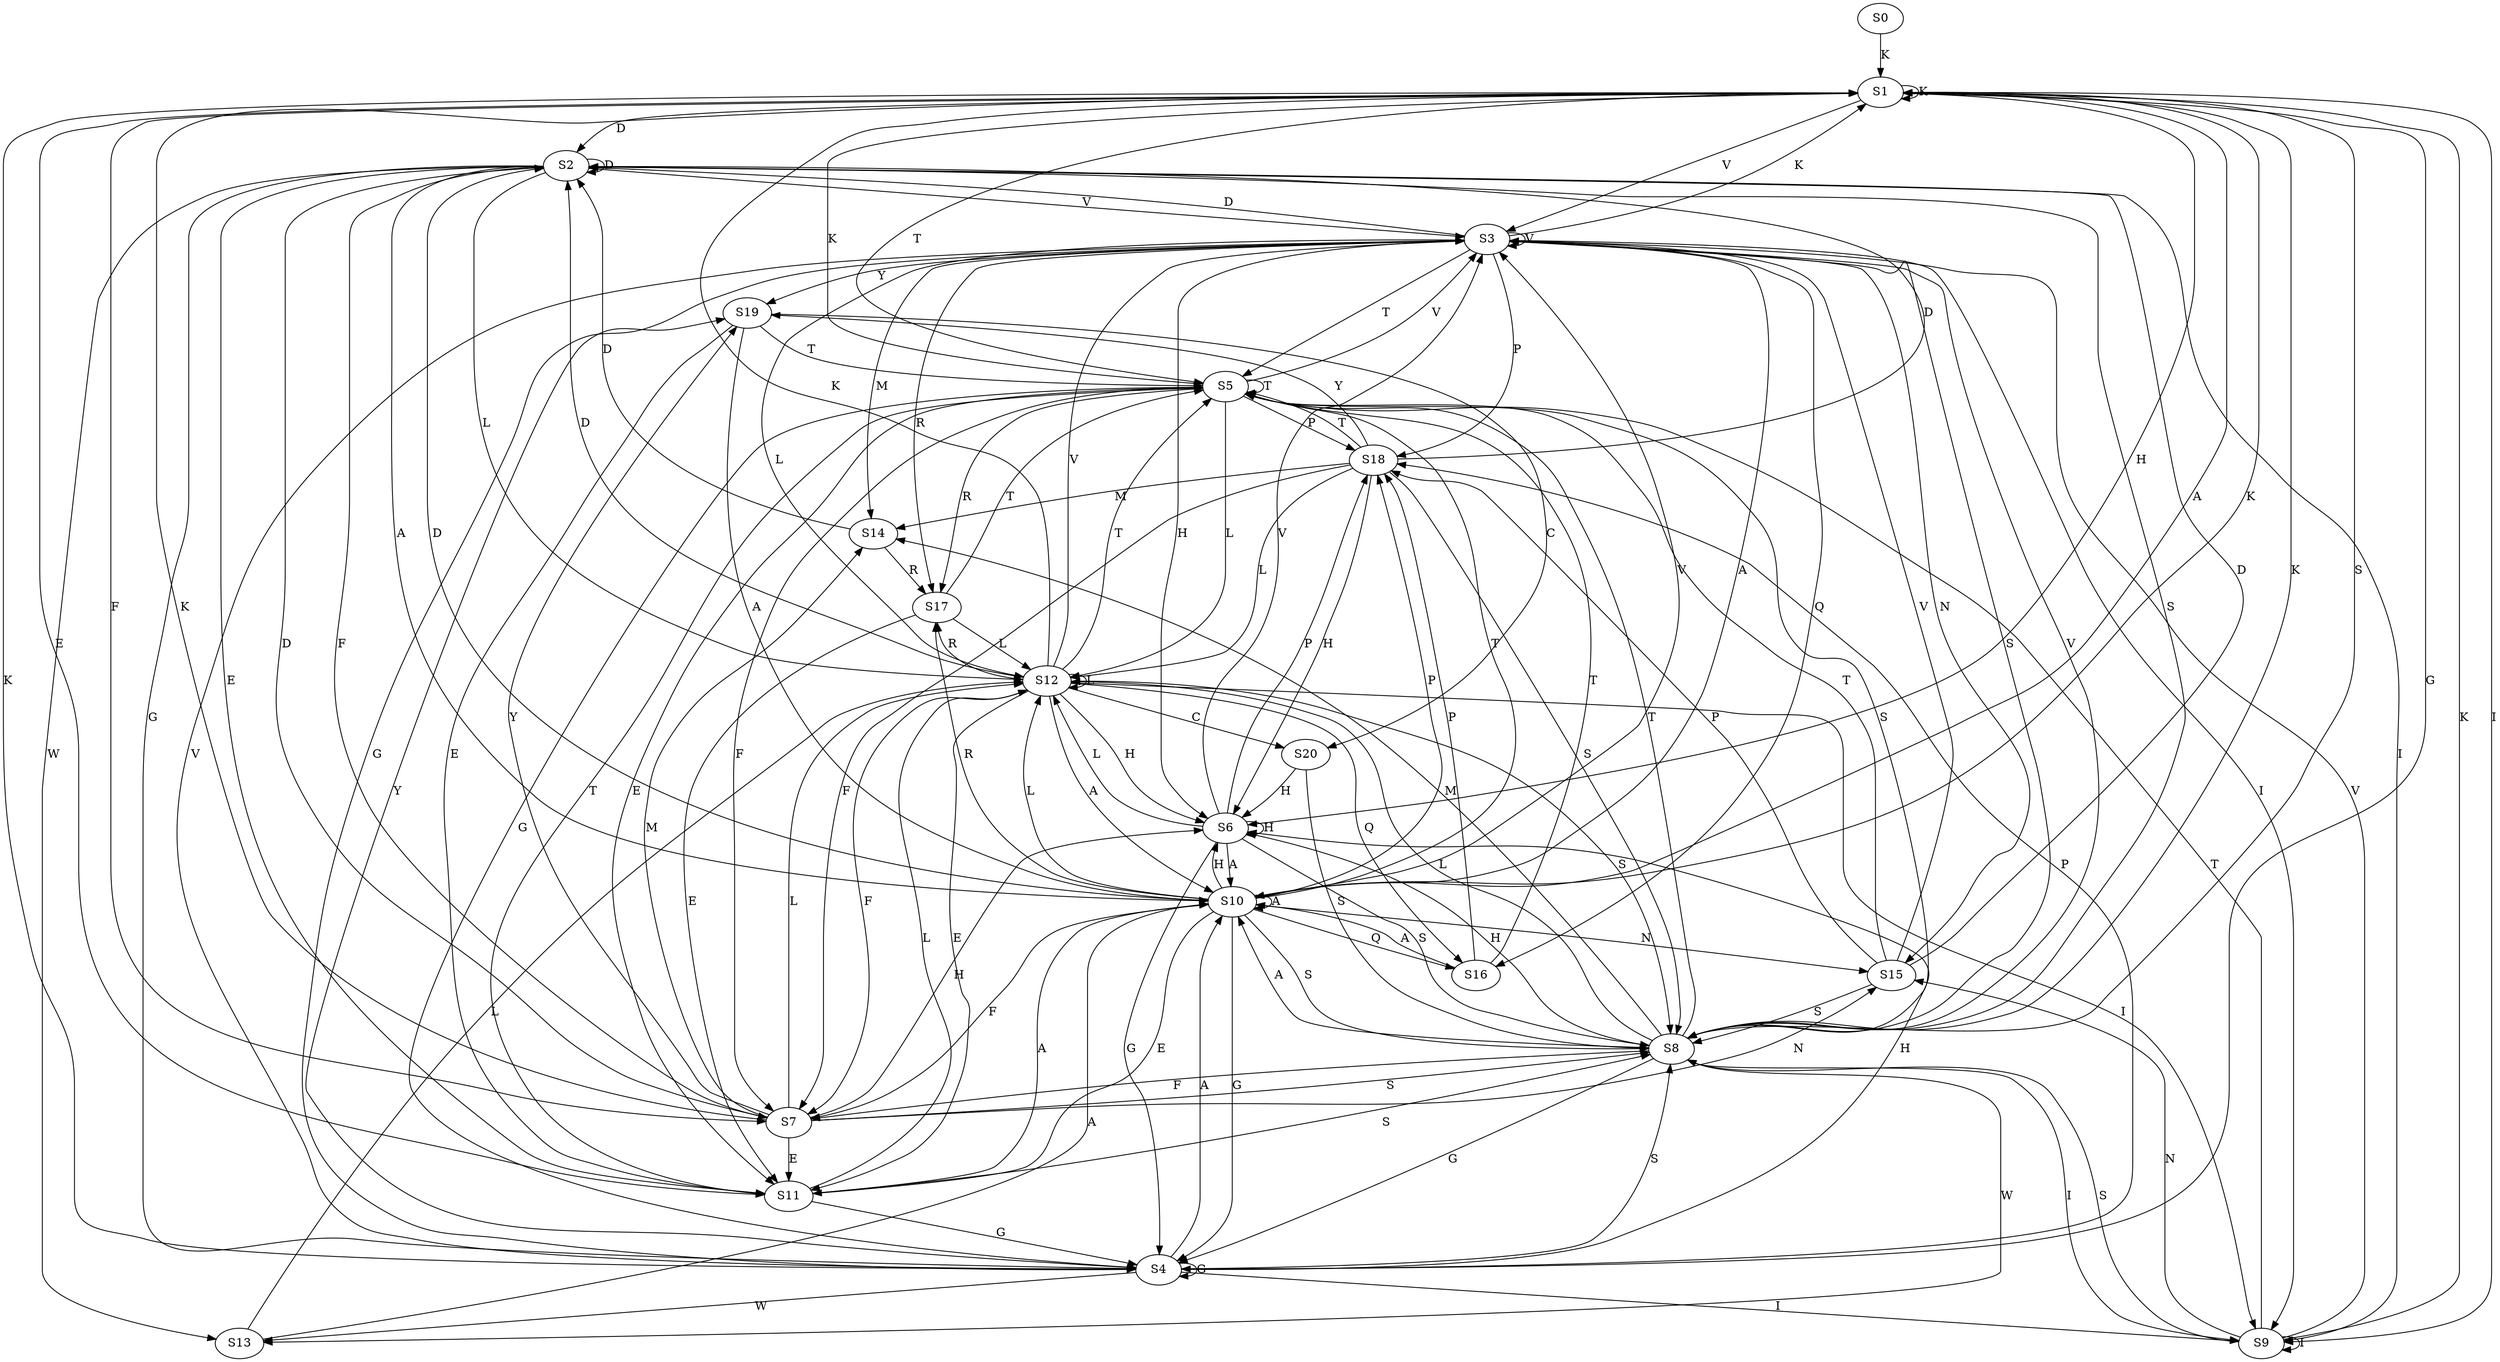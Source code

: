 strict digraph  {
	S0 -> S1 [ label = K ];
	S1 -> S2 [ label = D ];
	S1 -> S3 [ label = V ];
	S1 -> S4 [ label = G ];
	S1 -> S5 [ label = T ];
	S1 -> S1 [ label = K ];
	S1 -> S6 [ label = H ];
	S1 -> S7 [ label = F ];
	S1 -> S8 [ label = S ];
	S1 -> S9 [ label = I ];
	S1 -> S10 [ label = A ];
	S1 -> S11 [ label = E ];
	S2 -> S10 [ label = A ];
	S2 -> S7 [ label = F ];
	S2 -> S3 [ label = V ];
	S2 -> S2 [ label = D ];
	S2 -> S8 [ label = S ];
	S2 -> S12 [ label = L ];
	S2 -> S11 [ label = E ];
	S2 -> S4 [ label = G ];
	S2 -> S9 [ label = I ];
	S2 -> S13 [ label = W ];
	S3 -> S14 [ label = M ];
	S3 -> S15 [ label = N ];
	S3 -> S1 [ label = K ];
	S3 -> S16 [ label = Q ];
	S3 -> S10 [ label = A ];
	S3 -> S6 [ label = H ];
	S3 -> S17 [ label = R ];
	S3 -> S18 [ label = P ];
	S3 -> S12 [ label = L ];
	S3 -> S8 [ label = S ];
	S3 -> S5 [ label = T ];
	S3 -> S2 [ label = D ];
	S3 -> S3 [ label = V ];
	S3 -> S19 [ label = Y ];
	S3 -> S9 [ label = I ];
	S3 -> S4 [ label = G ];
	S4 -> S13 [ label = W ];
	S4 -> S3 [ label = V ];
	S4 -> S10 [ label = A ];
	S4 -> S19 [ label = Y ];
	S4 -> S6 [ label = H ];
	S4 -> S1 [ label = K ];
	S4 -> S8 [ label = S ];
	S4 -> S9 [ label = I ];
	S4 -> S4 [ label = G ];
	S4 -> S18 [ label = P ];
	S5 -> S1 [ label = K ];
	S5 -> S18 [ label = P ];
	S5 -> S5 [ label = T ];
	S5 -> S12 [ label = L ];
	S5 -> S3 [ label = V ];
	S5 -> S7 [ label = F ];
	S5 -> S8 [ label = S ];
	S5 -> S17 [ label = R ];
	S5 -> S4 [ label = G ];
	S5 -> S11 [ label = E ];
	S6 -> S10 [ label = A ];
	S6 -> S18 [ label = P ];
	S6 -> S8 [ label = S ];
	S6 -> S4 [ label = G ];
	S6 -> S12 [ label = L ];
	S6 -> S3 [ label = V ];
	S6 -> S6 [ label = H ];
	S7 -> S14 [ label = M ];
	S7 -> S8 [ label = S ];
	S7 -> S19 [ label = Y ];
	S7 -> S6 [ label = H ];
	S7 -> S15 [ label = N ];
	S7 -> S11 [ label = E ];
	S7 -> S1 [ label = K ];
	S7 -> S2 [ label = D ];
	S7 -> S12 [ label = L ];
	S8 -> S12 [ label = L ];
	S8 -> S4 [ label = G ];
	S8 -> S10 [ label = A ];
	S8 -> S3 [ label = V ];
	S8 -> S5 [ label = T ];
	S8 -> S1 [ label = K ];
	S8 -> S14 [ label = M ];
	S8 -> S13 [ label = W ];
	S8 -> S9 [ label = I ];
	S8 -> S7 [ label = F ];
	S8 -> S6 [ label = H ];
	S9 -> S15 [ label = N ];
	S9 -> S1 [ label = K ];
	S9 -> S5 [ label = T ];
	S9 -> S9 [ label = I ];
	S9 -> S3 [ label = V ];
	S9 -> S8 [ label = S ];
	S10 -> S18 [ label = P ];
	S10 -> S1 [ label = K ];
	S10 -> S10 [ label = A ];
	S10 -> S4 [ label = G ];
	S10 -> S6 [ label = H ];
	S10 -> S11 [ label = E ];
	S10 -> S8 [ label = S ];
	S10 -> S3 [ label = V ];
	S10 -> S2 [ label = D ];
	S10 -> S15 [ label = N ];
	S10 -> S12 [ label = L ];
	S10 -> S7 [ label = F ];
	S10 -> S16 [ label = Q ];
	S10 -> S17 [ label = R ];
	S10 -> S5 [ label = T ];
	S11 -> S4 [ label = G ];
	S11 -> S10 [ label = A ];
	S11 -> S12 [ label = L ];
	S11 -> S5 [ label = T ];
	S11 -> S8 [ label = S ];
	S12 -> S3 [ label = V ];
	S12 -> S10 [ label = A ];
	S12 -> S7 [ label = F ];
	S12 -> S2 [ label = D ];
	S12 -> S1 [ label = K ];
	S12 -> S12 [ label = L ];
	S12 -> S20 [ label = C ];
	S12 -> S5 [ label = T ];
	S12 -> S6 [ label = H ];
	S12 -> S8 [ label = S ];
	S12 -> S9 [ label = I ];
	S12 -> S17 [ label = R ];
	S12 -> S16 [ label = Q ];
	S12 -> S11 [ label = E ];
	S13 -> S10 [ label = A ];
	S13 -> S12 [ label = L ];
	S14 -> S17 [ label = R ];
	S14 -> S2 [ label = D ];
	S15 -> S5 [ label = T ];
	S15 -> S18 [ label = P ];
	S15 -> S3 [ label = V ];
	S15 -> S8 [ label = S ];
	S15 -> S2 [ label = D ];
	S16 -> S10 [ label = A ];
	S16 -> S5 [ label = T ];
	S16 -> S18 [ label = P ];
	S17 -> S11 [ label = E ];
	S17 -> S12 [ label = L ];
	S17 -> S5 [ label = T ];
	S18 -> S8 [ label = S ];
	S18 -> S7 [ label = F ];
	S18 -> S14 [ label = M ];
	S18 -> S2 [ label = D ];
	S18 -> S12 [ label = L ];
	S18 -> S5 [ label = T ];
	S18 -> S6 [ label = H ];
	S18 -> S19 [ label = Y ];
	S19 -> S11 [ label = E ];
	S19 -> S5 [ label = T ];
	S19 -> S20 [ label = C ];
	S19 -> S10 [ label = A ];
	S20 -> S6 [ label = H ];
	S20 -> S8 [ label = S ];
}

